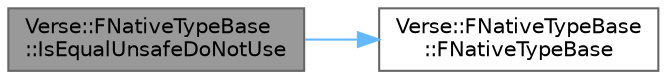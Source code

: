 digraph "Verse::FNativeTypeBase::IsEqualUnsafeDoNotUse"
{
 // INTERACTIVE_SVG=YES
 // LATEX_PDF_SIZE
  bgcolor="transparent";
  edge [fontname=Helvetica,fontsize=10,labelfontname=Helvetica,labelfontsize=10];
  node [fontname=Helvetica,fontsize=10,shape=box,height=0.2,width=0.4];
  rankdir="LR";
  Node1 [id="Node000001",label="Verse::FNativeTypeBase\l::IsEqualUnsafeDoNotUse",height=0.2,width=0.4,color="gray40", fillcolor="grey60", style="filled", fontcolor="black",tooltip=" "];
  Node1 -> Node2 [id="edge1_Node000001_Node000002",color="steelblue1",style="solid",tooltip=" "];
  Node2 [id="Node000002",label="Verse::FNativeTypeBase\l::FNativeTypeBase",height=0.2,width=0.4,color="grey40", fillcolor="white", style="filled",URL="$d4/d50/classVerse_1_1FNativeTypeBase.html#a0ae338ed3d3ea9acf2fd9cb1b21cb5b3",tooltip=" "];
}

